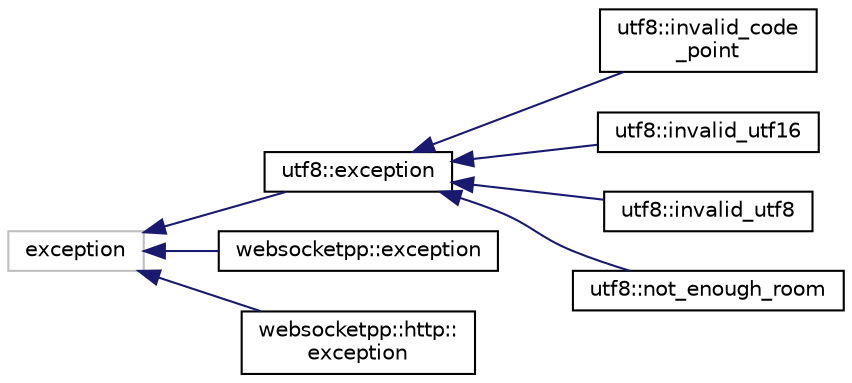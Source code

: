 digraph "Graphical Class Hierarchy"
{
  edge [fontname="Helvetica",fontsize="10",labelfontname="Helvetica",labelfontsize="10"];
  node [fontname="Helvetica",fontsize="10",shape=record];
  rankdir="LR";
  Node2713 [label="exception",height=0.2,width=0.4,color="grey75", fillcolor="white", style="filled"];
  Node2713 -> Node0 [dir="back",color="midnightblue",fontsize="10",style="solid",fontname="Helvetica"];
  Node0 [label="utf8::exception",height=0.2,width=0.4,color="black", fillcolor="white", style="filled",URL="$classutf8_1_1exception.html"];
  Node0 -> Node1 [dir="back",color="midnightblue",fontsize="10",style="solid",fontname="Helvetica"];
  Node1 [label="utf8::invalid_code\l_point",height=0.2,width=0.4,color="black", fillcolor="white", style="filled",URL="$classutf8_1_1invalid__code__point.html"];
  Node0 -> Node2 [dir="back",color="midnightblue",fontsize="10",style="solid",fontname="Helvetica"];
  Node2 [label="utf8::invalid_utf16",height=0.2,width=0.4,color="black", fillcolor="white", style="filled",URL="$classutf8_1_1invalid__utf16.html"];
  Node0 -> Node3 [dir="back",color="midnightblue",fontsize="10",style="solid",fontname="Helvetica"];
  Node3 [label="utf8::invalid_utf8",height=0.2,width=0.4,color="black", fillcolor="white", style="filled",URL="$classutf8_1_1invalid__utf8.html"];
  Node0 -> Node4 [dir="back",color="midnightblue",fontsize="10",style="solid",fontname="Helvetica"];
  Node4 [label="utf8::not_enough_room",height=0.2,width=0.4,color="black", fillcolor="white", style="filled",URL="$classutf8_1_1not__enough__room.html"];
  Node2713 -> Node2719 [dir="back",color="midnightblue",fontsize="10",style="solid",fontname="Helvetica"];
  Node2719 [label="websocketpp::exception",height=0.2,width=0.4,color="black", fillcolor="white", style="filled",URL="$classwebsocketpp_1_1exception.html"];
  Node2713 -> Node2720 [dir="back",color="midnightblue",fontsize="10",style="solid",fontname="Helvetica"];
  Node2720 [label="websocketpp::http::\lexception",height=0.2,width=0.4,color="black", fillcolor="white", style="filled",URL="$classwebsocketpp_1_1http_1_1exception.html"];
}
